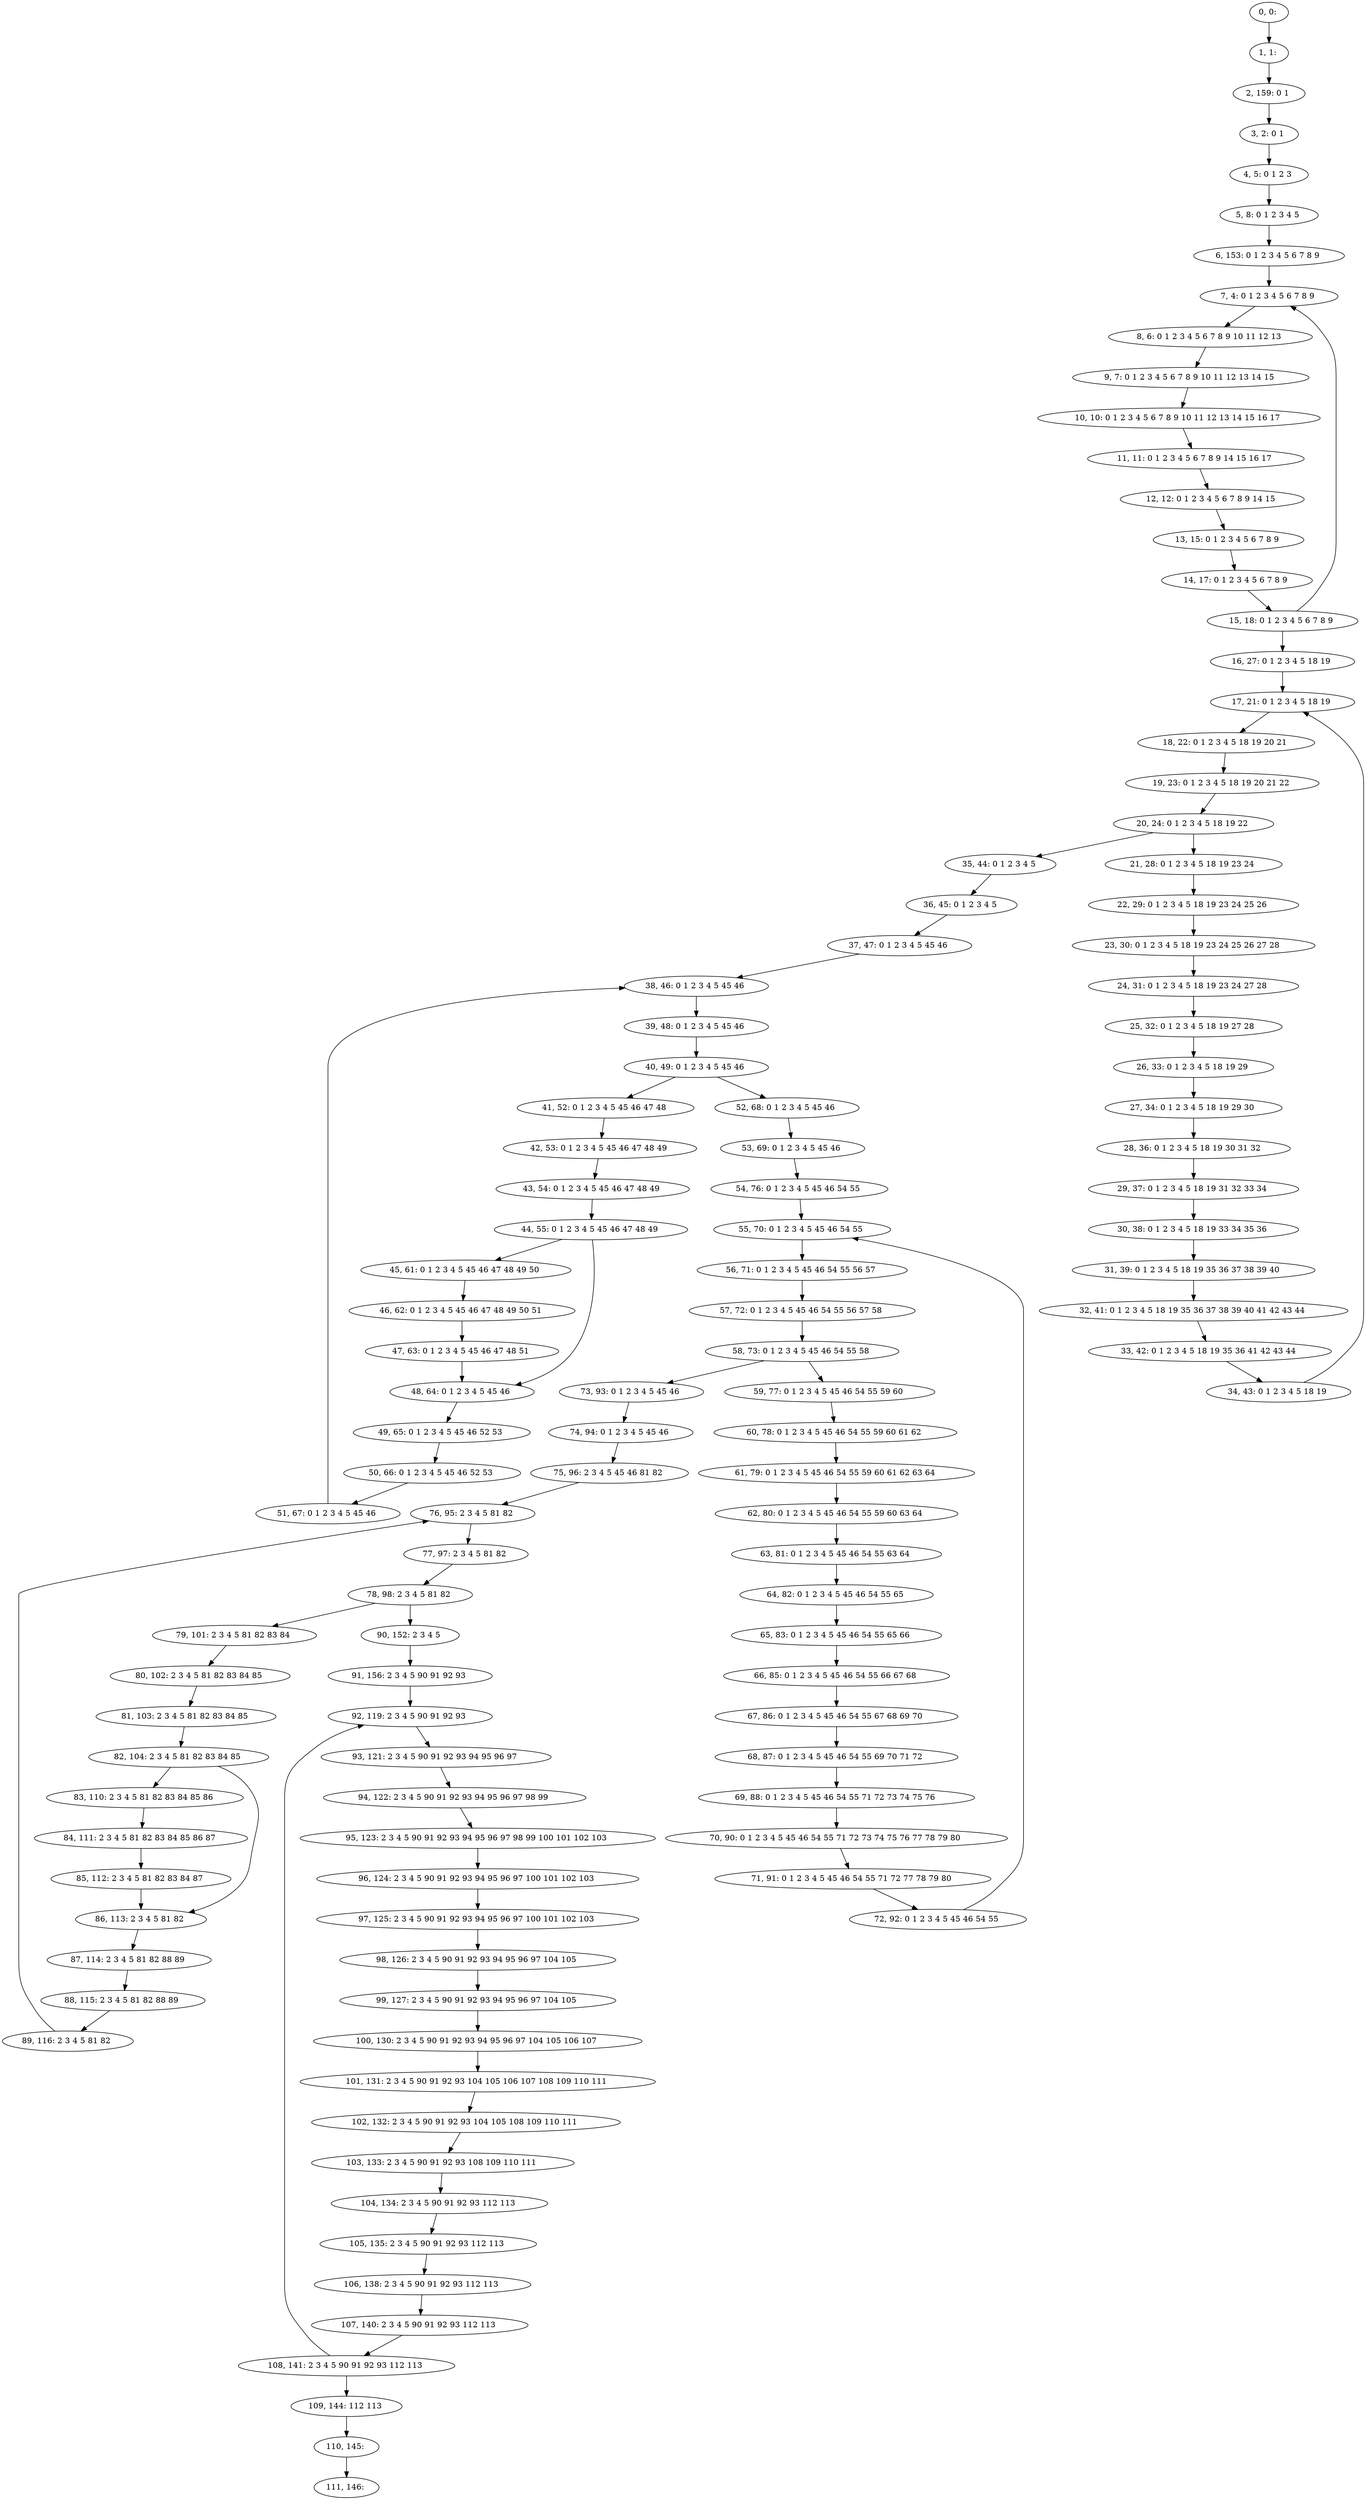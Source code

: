 digraph G {
0[label="0, 0: "];
1[label="1, 1: "];
2[label="2, 159: 0 1 "];
3[label="3, 2: 0 1 "];
4[label="4, 5: 0 1 2 3 "];
5[label="5, 8: 0 1 2 3 4 5 "];
6[label="6, 153: 0 1 2 3 4 5 6 7 8 9 "];
7[label="7, 4: 0 1 2 3 4 5 6 7 8 9 "];
8[label="8, 6: 0 1 2 3 4 5 6 7 8 9 10 11 12 13 "];
9[label="9, 7: 0 1 2 3 4 5 6 7 8 9 10 11 12 13 14 15 "];
10[label="10, 10: 0 1 2 3 4 5 6 7 8 9 10 11 12 13 14 15 16 17 "];
11[label="11, 11: 0 1 2 3 4 5 6 7 8 9 14 15 16 17 "];
12[label="12, 12: 0 1 2 3 4 5 6 7 8 9 14 15 "];
13[label="13, 15: 0 1 2 3 4 5 6 7 8 9 "];
14[label="14, 17: 0 1 2 3 4 5 6 7 8 9 "];
15[label="15, 18: 0 1 2 3 4 5 6 7 8 9 "];
16[label="16, 27: 0 1 2 3 4 5 18 19 "];
17[label="17, 21: 0 1 2 3 4 5 18 19 "];
18[label="18, 22: 0 1 2 3 4 5 18 19 20 21 "];
19[label="19, 23: 0 1 2 3 4 5 18 19 20 21 22 "];
20[label="20, 24: 0 1 2 3 4 5 18 19 22 "];
21[label="21, 28: 0 1 2 3 4 5 18 19 23 24 "];
22[label="22, 29: 0 1 2 3 4 5 18 19 23 24 25 26 "];
23[label="23, 30: 0 1 2 3 4 5 18 19 23 24 25 26 27 28 "];
24[label="24, 31: 0 1 2 3 4 5 18 19 23 24 27 28 "];
25[label="25, 32: 0 1 2 3 4 5 18 19 27 28 "];
26[label="26, 33: 0 1 2 3 4 5 18 19 29 "];
27[label="27, 34: 0 1 2 3 4 5 18 19 29 30 "];
28[label="28, 36: 0 1 2 3 4 5 18 19 30 31 32 "];
29[label="29, 37: 0 1 2 3 4 5 18 19 31 32 33 34 "];
30[label="30, 38: 0 1 2 3 4 5 18 19 33 34 35 36 "];
31[label="31, 39: 0 1 2 3 4 5 18 19 35 36 37 38 39 40 "];
32[label="32, 41: 0 1 2 3 4 5 18 19 35 36 37 38 39 40 41 42 43 44 "];
33[label="33, 42: 0 1 2 3 4 5 18 19 35 36 41 42 43 44 "];
34[label="34, 43: 0 1 2 3 4 5 18 19 "];
35[label="35, 44: 0 1 2 3 4 5 "];
36[label="36, 45: 0 1 2 3 4 5 "];
37[label="37, 47: 0 1 2 3 4 5 45 46 "];
38[label="38, 46: 0 1 2 3 4 5 45 46 "];
39[label="39, 48: 0 1 2 3 4 5 45 46 "];
40[label="40, 49: 0 1 2 3 4 5 45 46 "];
41[label="41, 52: 0 1 2 3 4 5 45 46 47 48 "];
42[label="42, 53: 0 1 2 3 4 5 45 46 47 48 49 "];
43[label="43, 54: 0 1 2 3 4 5 45 46 47 48 49 "];
44[label="44, 55: 0 1 2 3 4 5 45 46 47 48 49 "];
45[label="45, 61: 0 1 2 3 4 5 45 46 47 48 49 50 "];
46[label="46, 62: 0 1 2 3 4 5 45 46 47 48 49 50 51 "];
47[label="47, 63: 0 1 2 3 4 5 45 46 47 48 51 "];
48[label="48, 64: 0 1 2 3 4 5 45 46 "];
49[label="49, 65: 0 1 2 3 4 5 45 46 52 53 "];
50[label="50, 66: 0 1 2 3 4 5 45 46 52 53 "];
51[label="51, 67: 0 1 2 3 4 5 45 46 "];
52[label="52, 68: 0 1 2 3 4 5 45 46 "];
53[label="53, 69: 0 1 2 3 4 5 45 46 "];
54[label="54, 76: 0 1 2 3 4 5 45 46 54 55 "];
55[label="55, 70: 0 1 2 3 4 5 45 46 54 55 "];
56[label="56, 71: 0 1 2 3 4 5 45 46 54 55 56 57 "];
57[label="57, 72: 0 1 2 3 4 5 45 46 54 55 56 57 58 "];
58[label="58, 73: 0 1 2 3 4 5 45 46 54 55 58 "];
59[label="59, 77: 0 1 2 3 4 5 45 46 54 55 59 60 "];
60[label="60, 78: 0 1 2 3 4 5 45 46 54 55 59 60 61 62 "];
61[label="61, 79: 0 1 2 3 4 5 45 46 54 55 59 60 61 62 63 64 "];
62[label="62, 80: 0 1 2 3 4 5 45 46 54 55 59 60 63 64 "];
63[label="63, 81: 0 1 2 3 4 5 45 46 54 55 63 64 "];
64[label="64, 82: 0 1 2 3 4 5 45 46 54 55 65 "];
65[label="65, 83: 0 1 2 3 4 5 45 46 54 55 65 66 "];
66[label="66, 85: 0 1 2 3 4 5 45 46 54 55 66 67 68 "];
67[label="67, 86: 0 1 2 3 4 5 45 46 54 55 67 68 69 70 "];
68[label="68, 87: 0 1 2 3 4 5 45 46 54 55 69 70 71 72 "];
69[label="69, 88: 0 1 2 3 4 5 45 46 54 55 71 72 73 74 75 76 "];
70[label="70, 90: 0 1 2 3 4 5 45 46 54 55 71 72 73 74 75 76 77 78 79 80 "];
71[label="71, 91: 0 1 2 3 4 5 45 46 54 55 71 72 77 78 79 80 "];
72[label="72, 92: 0 1 2 3 4 5 45 46 54 55 "];
73[label="73, 93: 0 1 2 3 4 5 45 46 "];
74[label="74, 94: 0 1 2 3 4 5 45 46 "];
75[label="75, 96: 2 3 4 5 45 46 81 82 "];
76[label="76, 95: 2 3 4 5 81 82 "];
77[label="77, 97: 2 3 4 5 81 82 "];
78[label="78, 98: 2 3 4 5 81 82 "];
79[label="79, 101: 2 3 4 5 81 82 83 84 "];
80[label="80, 102: 2 3 4 5 81 82 83 84 85 "];
81[label="81, 103: 2 3 4 5 81 82 83 84 85 "];
82[label="82, 104: 2 3 4 5 81 82 83 84 85 "];
83[label="83, 110: 2 3 4 5 81 82 83 84 85 86 "];
84[label="84, 111: 2 3 4 5 81 82 83 84 85 86 87 "];
85[label="85, 112: 2 3 4 5 81 82 83 84 87 "];
86[label="86, 113: 2 3 4 5 81 82 "];
87[label="87, 114: 2 3 4 5 81 82 88 89 "];
88[label="88, 115: 2 3 4 5 81 82 88 89 "];
89[label="89, 116: 2 3 4 5 81 82 "];
90[label="90, 152: 2 3 4 5 "];
91[label="91, 156: 2 3 4 5 90 91 92 93 "];
92[label="92, 119: 2 3 4 5 90 91 92 93 "];
93[label="93, 121: 2 3 4 5 90 91 92 93 94 95 96 97 "];
94[label="94, 122: 2 3 4 5 90 91 92 93 94 95 96 97 98 99 "];
95[label="95, 123: 2 3 4 5 90 91 92 93 94 95 96 97 98 99 100 101 102 103 "];
96[label="96, 124: 2 3 4 5 90 91 92 93 94 95 96 97 100 101 102 103 "];
97[label="97, 125: 2 3 4 5 90 91 92 93 94 95 96 97 100 101 102 103 "];
98[label="98, 126: 2 3 4 5 90 91 92 93 94 95 96 97 104 105 "];
99[label="99, 127: 2 3 4 5 90 91 92 93 94 95 96 97 104 105 "];
100[label="100, 130: 2 3 4 5 90 91 92 93 94 95 96 97 104 105 106 107 "];
101[label="101, 131: 2 3 4 5 90 91 92 93 104 105 106 107 108 109 110 111 "];
102[label="102, 132: 2 3 4 5 90 91 92 93 104 105 108 109 110 111 "];
103[label="103, 133: 2 3 4 5 90 91 92 93 108 109 110 111 "];
104[label="104, 134: 2 3 4 5 90 91 92 93 112 113 "];
105[label="105, 135: 2 3 4 5 90 91 92 93 112 113 "];
106[label="106, 138: 2 3 4 5 90 91 92 93 112 113 "];
107[label="107, 140: 2 3 4 5 90 91 92 93 112 113 "];
108[label="108, 141: 2 3 4 5 90 91 92 93 112 113 "];
109[label="109, 144: 112 113 "];
110[label="110, 145: "];
111[label="111, 146: "];
0->1 ;
1->2 ;
2->3 ;
3->4 ;
4->5 ;
5->6 ;
6->7 ;
7->8 ;
8->9 ;
9->10 ;
10->11 ;
11->12 ;
12->13 ;
13->14 ;
14->15 ;
15->16 ;
15->7 ;
16->17 ;
17->18 ;
18->19 ;
19->20 ;
20->21 ;
20->35 ;
21->22 ;
22->23 ;
23->24 ;
24->25 ;
25->26 ;
26->27 ;
27->28 ;
28->29 ;
29->30 ;
30->31 ;
31->32 ;
32->33 ;
33->34 ;
34->17 ;
35->36 ;
36->37 ;
37->38 ;
38->39 ;
39->40 ;
40->41 ;
40->52 ;
41->42 ;
42->43 ;
43->44 ;
44->45 ;
44->48 ;
45->46 ;
46->47 ;
47->48 ;
48->49 ;
49->50 ;
50->51 ;
51->38 ;
52->53 ;
53->54 ;
54->55 ;
55->56 ;
56->57 ;
57->58 ;
58->59 ;
58->73 ;
59->60 ;
60->61 ;
61->62 ;
62->63 ;
63->64 ;
64->65 ;
65->66 ;
66->67 ;
67->68 ;
68->69 ;
69->70 ;
70->71 ;
71->72 ;
72->55 ;
73->74 ;
74->75 ;
75->76 ;
76->77 ;
77->78 ;
78->79 ;
78->90 ;
79->80 ;
80->81 ;
81->82 ;
82->83 ;
82->86 ;
83->84 ;
84->85 ;
85->86 ;
86->87 ;
87->88 ;
88->89 ;
89->76 ;
90->91 ;
91->92 ;
92->93 ;
93->94 ;
94->95 ;
95->96 ;
96->97 ;
97->98 ;
98->99 ;
99->100 ;
100->101 ;
101->102 ;
102->103 ;
103->104 ;
104->105 ;
105->106 ;
106->107 ;
107->108 ;
108->109 ;
108->92 ;
109->110 ;
110->111 ;
}
